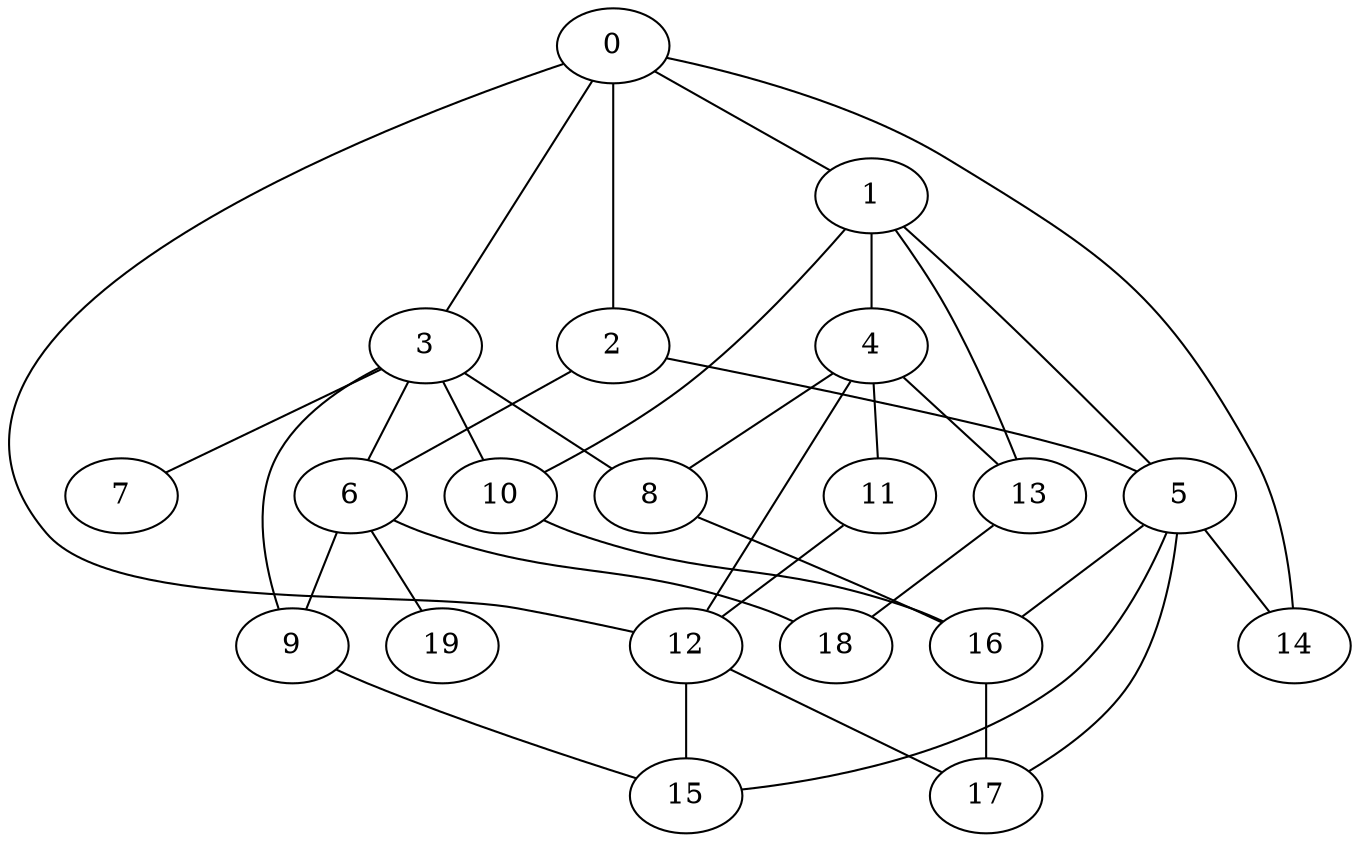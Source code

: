 
graph graphname {
    0 -- 1
0 -- 2
0 -- 3
0 -- 12
0 -- 14
1 -- 4
1 -- 13
1 -- 5
1 -- 10
2 -- 5
2 -- 6
3 -- 8
3 -- 10
3 -- 9
3 -- 7
3 -- 6
4 -- 11
4 -- 12
4 -- 13
4 -- 8
5 -- 16
5 -- 17
5 -- 14
5 -- 15
6 -- 19
6 -- 18
6 -- 9
8 -- 16
9 -- 15
10 -- 16
11 -- 12
12 -- 15
12 -- 17
13 -- 18
16 -- 17

}
